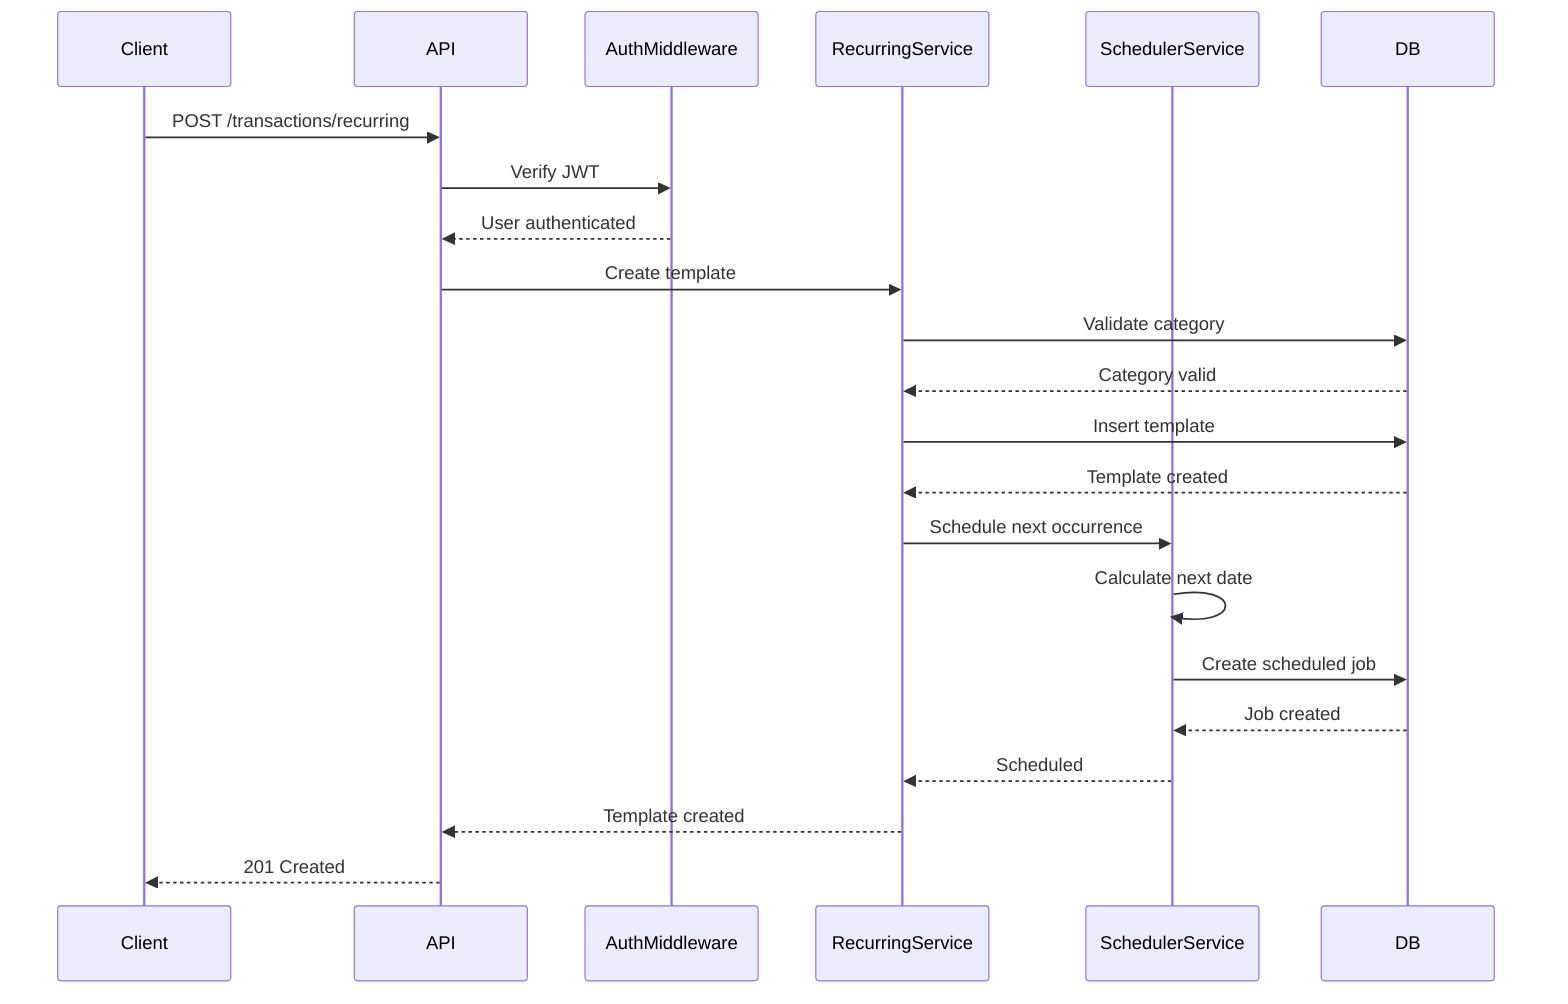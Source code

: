 sequenceDiagram
    participant Client
    participant API
    participant AuthMiddleware
    participant RecurringService
    participant SchedulerService
    participant DB
    
    Client->>API: POST /transactions/recurring
    API->>AuthMiddleware: Verify JWT
    AuthMiddleware-->>API: User authenticated
    API->>RecurringService: Create template
    RecurringService->>DB: Validate category
    DB-->>RecurringService: Category valid
    RecurringService->>DB: Insert template
    DB-->>RecurringService: Template created
    RecurringService->>SchedulerService: Schedule next occurrence
    SchedulerService->>SchedulerService: Calculate next date
    SchedulerService->>DB: Create scheduled job
    DB-->>SchedulerService: Job created
    SchedulerService-->>RecurringService: Scheduled
    RecurringService-->>API: Template created
    API-->>Client: 201 Created